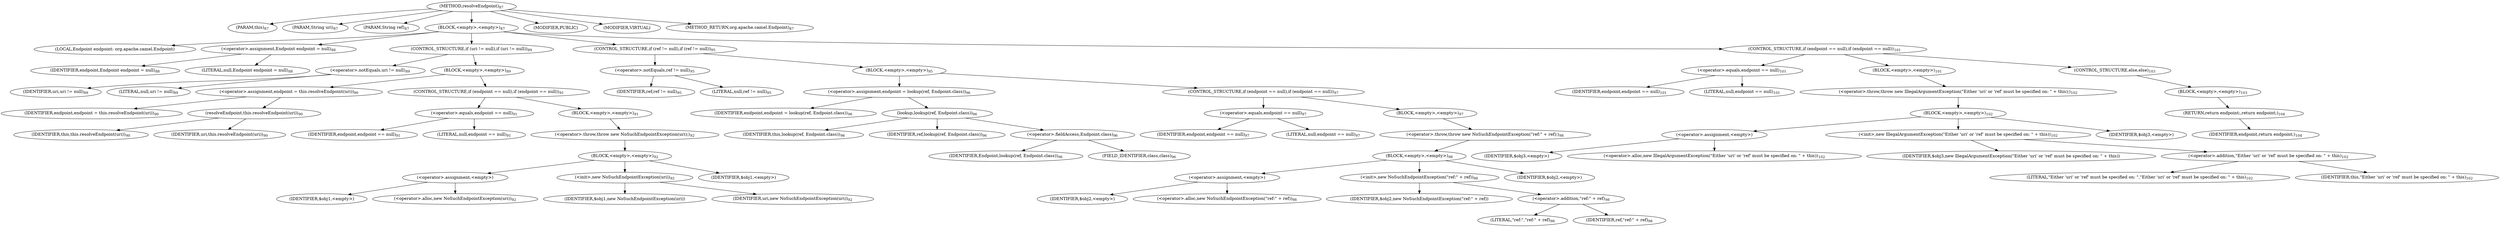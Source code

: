digraph "resolveEndpoint" {  
"165" [label = <(METHOD,resolveEndpoint)<SUB>87</SUB>> ]
"14" [label = <(PARAM,this)<SUB>87</SUB>> ]
"166" [label = <(PARAM,String uri)<SUB>87</SUB>> ]
"167" [label = <(PARAM,String ref)<SUB>87</SUB>> ]
"168" [label = <(BLOCK,&lt;empty&gt;,&lt;empty&gt;)<SUB>87</SUB>> ]
"169" [label = <(LOCAL,Endpoint endpoint: org.apache.camel.Endpoint)> ]
"170" [label = <(&lt;operator&gt;.assignment,Endpoint endpoint = null)<SUB>88</SUB>> ]
"171" [label = <(IDENTIFIER,endpoint,Endpoint endpoint = null)<SUB>88</SUB>> ]
"172" [label = <(LITERAL,null,Endpoint endpoint = null)<SUB>88</SUB>> ]
"173" [label = <(CONTROL_STRUCTURE,if (uri != null),if (uri != null))<SUB>89</SUB>> ]
"174" [label = <(&lt;operator&gt;.notEquals,uri != null)<SUB>89</SUB>> ]
"175" [label = <(IDENTIFIER,uri,uri != null)<SUB>89</SUB>> ]
"176" [label = <(LITERAL,null,uri != null)<SUB>89</SUB>> ]
"177" [label = <(BLOCK,&lt;empty&gt;,&lt;empty&gt;)<SUB>89</SUB>> ]
"178" [label = <(&lt;operator&gt;.assignment,endpoint = this.resolveEndpoint(uri))<SUB>90</SUB>> ]
"179" [label = <(IDENTIFIER,endpoint,endpoint = this.resolveEndpoint(uri))<SUB>90</SUB>> ]
"180" [label = <(resolveEndpoint,this.resolveEndpoint(uri))<SUB>90</SUB>> ]
"13" [label = <(IDENTIFIER,this,this.resolveEndpoint(uri))<SUB>90</SUB>> ]
"181" [label = <(IDENTIFIER,uri,this.resolveEndpoint(uri))<SUB>90</SUB>> ]
"182" [label = <(CONTROL_STRUCTURE,if (endpoint == null),if (endpoint == null))<SUB>91</SUB>> ]
"183" [label = <(&lt;operator&gt;.equals,endpoint == null)<SUB>91</SUB>> ]
"184" [label = <(IDENTIFIER,endpoint,endpoint == null)<SUB>91</SUB>> ]
"185" [label = <(LITERAL,null,endpoint == null)<SUB>91</SUB>> ]
"186" [label = <(BLOCK,&lt;empty&gt;,&lt;empty&gt;)<SUB>91</SUB>> ]
"187" [label = <(&lt;operator&gt;.throw,throw new NoSuchEndpointException(uri);)<SUB>92</SUB>> ]
"188" [label = <(BLOCK,&lt;empty&gt;,&lt;empty&gt;)<SUB>92</SUB>> ]
"189" [label = <(&lt;operator&gt;.assignment,&lt;empty&gt;)> ]
"190" [label = <(IDENTIFIER,$obj1,&lt;empty&gt;)> ]
"191" [label = <(&lt;operator&gt;.alloc,new NoSuchEndpointException(uri))<SUB>92</SUB>> ]
"192" [label = <(&lt;init&gt;,new NoSuchEndpointException(uri))<SUB>92</SUB>> ]
"193" [label = <(IDENTIFIER,$obj1,new NoSuchEndpointException(uri))> ]
"194" [label = <(IDENTIFIER,uri,new NoSuchEndpointException(uri))<SUB>92</SUB>> ]
"195" [label = <(IDENTIFIER,$obj1,&lt;empty&gt;)> ]
"196" [label = <(CONTROL_STRUCTURE,if (ref != null),if (ref != null))<SUB>95</SUB>> ]
"197" [label = <(&lt;operator&gt;.notEquals,ref != null)<SUB>95</SUB>> ]
"198" [label = <(IDENTIFIER,ref,ref != null)<SUB>95</SUB>> ]
"199" [label = <(LITERAL,null,ref != null)<SUB>95</SUB>> ]
"200" [label = <(BLOCK,&lt;empty&gt;,&lt;empty&gt;)<SUB>95</SUB>> ]
"201" [label = <(&lt;operator&gt;.assignment,endpoint = lookup(ref, Endpoint.class))<SUB>96</SUB>> ]
"202" [label = <(IDENTIFIER,endpoint,endpoint = lookup(ref, Endpoint.class))<SUB>96</SUB>> ]
"203" [label = <(lookup,lookup(ref, Endpoint.class))<SUB>96</SUB>> ]
"15" [label = <(IDENTIFIER,this,lookup(ref, Endpoint.class))<SUB>96</SUB>> ]
"204" [label = <(IDENTIFIER,ref,lookup(ref, Endpoint.class))<SUB>96</SUB>> ]
"205" [label = <(&lt;operator&gt;.fieldAccess,Endpoint.class)<SUB>96</SUB>> ]
"206" [label = <(IDENTIFIER,Endpoint,lookup(ref, Endpoint.class))<SUB>96</SUB>> ]
"207" [label = <(FIELD_IDENTIFIER,class,class)<SUB>96</SUB>> ]
"208" [label = <(CONTROL_STRUCTURE,if (endpoint == null),if (endpoint == null))<SUB>97</SUB>> ]
"209" [label = <(&lt;operator&gt;.equals,endpoint == null)<SUB>97</SUB>> ]
"210" [label = <(IDENTIFIER,endpoint,endpoint == null)<SUB>97</SUB>> ]
"211" [label = <(LITERAL,null,endpoint == null)<SUB>97</SUB>> ]
"212" [label = <(BLOCK,&lt;empty&gt;,&lt;empty&gt;)<SUB>97</SUB>> ]
"213" [label = <(&lt;operator&gt;.throw,throw new NoSuchEndpointException(&quot;ref:&quot; + ref);)<SUB>98</SUB>> ]
"214" [label = <(BLOCK,&lt;empty&gt;,&lt;empty&gt;)<SUB>98</SUB>> ]
"215" [label = <(&lt;operator&gt;.assignment,&lt;empty&gt;)> ]
"216" [label = <(IDENTIFIER,$obj2,&lt;empty&gt;)> ]
"217" [label = <(&lt;operator&gt;.alloc,new NoSuchEndpointException(&quot;ref:&quot; + ref))<SUB>98</SUB>> ]
"218" [label = <(&lt;init&gt;,new NoSuchEndpointException(&quot;ref:&quot; + ref))<SUB>98</SUB>> ]
"219" [label = <(IDENTIFIER,$obj2,new NoSuchEndpointException(&quot;ref:&quot; + ref))> ]
"220" [label = <(&lt;operator&gt;.addition,&quot;ref:&quot; + ref)<SUB>98</SUB>> ]
"221" [label = <(LITERAL,&quot;ref:&quot;,&quot;ref:&quot; + ref)<SUB>98</SUB>> ]
"222" [label = <(IDENTIFIER,ref,&quot;ref:&quot; + ref)<SUB>98</SUB>> ]
"223" [label = <(IDENTIFIER,$obj2,&lt;empty&gt;)> ]
"224" [label = <(CONTROL_STRUCTURE,if (endpoint == null),if (endpoint == null))<SUB>101</SUB>> ]
"225" [label = <(&lt;operator&gt;.equals,endpoint == null)<SUB>101</SUB>> ]
"226" [label = <(IDENTIFIER,endpoint,endpoint == null)<SUB>101</SUB>> ]
"227" [label = <(LITERAL,null,endpoint == null)<SUB>101</SUB>> ]
"228" [label = <(BLOCK,&lt;empty&gt;,&lt;empty&gt;)<SUB>101</SUB>> ]
"229" [label = <(&lt;operator&gt;.throw,throw new IllegalArgumentException(&quot;Either 'uri' or 'ref' must be specified on: &quot; + this);)<SUB>102</SUB>> ]
"230" [label = <(BLOCK,&lt;empty&gt;,&lt;empty&gt;)<SUB>102</SUB>> ]
"231" [label = <(&lt;operator&gt;.assignment,&lt;empty&gt;)> ]
"232" [label = <(IDENTIFIER,$obj3,&lt;empty&gt;)> ]
"233" [label = <(&lt;operator&gt;.alloc,new IllegalArgumentException(&quot;Either 'uri' or 'ref' must be specified on: &quot; + this))<SUB>102</SUB>> ]
"234" [label = <(&lt;init&gt;,new IllegalArgumentException(&quot;Either 'uri' or 'ref' must be specified on: &quot; + this))<SUB>102</SUB>> ]
"235" [label = <(IDENTIFIER,$obj3,new IllegalArgumentException(&quot;Either 'uri' or 'ref' must be specified on: &quot; + this))> ]
"236" [label = <(&lt;operator&gt;.addition,&quot;Either 'uri' or 'ref' must be specified on: &quot; + this)<SUB>102</SUB>> ]
"237" [label = <(LITERAL,&quot;Either 'uri' or 'ref' must be specified on: &quot;,&quot;Either 'uri' or 'ref' must be specified on: &quot; + this)<SUB>102</SUB>> ]
"16" [label = <(IDENTIFIER,this,&quot;Either 'uri' or 'ref' must be specified on: &quot; + this)<SUB>102</SUB>> ]
"238" [label = <(IDENTIFIER,$obj3,&lt;empty&gt;)> ]
"239" [label = <(CONTROL_STRUCTURE,else,else)<SUB>103</SUB>> ]
"240" [label = <(BLOCK,&lt;empty&gt;,&lt;empty&gt;)<SUB>103</SUB>> ]
"241" [label = <(RETURN,return endpoint;,return endpoint;)<SUB>104</SUB>> ]
"242" [label = <(IDENTIFIER,endpoint,return endpoint;)<SUB>104</SUB>> ]
"243" [label = <(MODIFIER,PUBLIC)> ]
"244" [label = <(MODIFIER,VIRTUAL)> ]
"245" [label = <(METHOD_RETURN,org.apache.camel.Endpoint)<SUB>87</SUB>> ]
  "165" -> "14" 
  "165" -> "166" 
  "165" -> "167" 
  "165" -> "168" 
  "165" -> "243" 
  "165" -> "244" 
  "165" -> "245" 
  "168" -> "169" 
  "168" -> "170" 
  "168" -> "173" 
  "168" -> "196" 
  "168" -> "224" 
  "170" -> "171" 
  "170" -> "172" 
  "173" -> "174" 
  "173" -> "177" 
  "174" -> "175" 
  "174" -> "176" 
  "177" -> "178" 
  "177" -> "182" 
  "178" -> "179" 
  "178" -> "180" 
  "180" -> "13" 
  "180" -> "181" 
  "182" -> "183" 
  "182" -> "186" 
  "183" -> "184" 
  "183" -> "185" 
  "186" -> "187" 
  "187" -> "188" 
  "188" -> "189" 
  "188" -> "192" 
  "188" -> "195" 
  "189" -> "190" 
  "189" -> "191" 
  "192" -> "193" 
  "192" -> "194" 
  "196" -> "197" 
  "196" -> "200" 
  "197" -> "198" 
  "197" -> "199" 
  "200" -> "201" 
  "200" -> "208" 
  "201" -> "202" 
  "201" -> "203" 
  "203" -> "15" 
  "203" -> "204" 
  "203" -> "205" 
  "205" -> "206" 
  "205" -> "207" 
  "208" -> "209" 
  "208" -> "212" 
  "209" -> "210" 
  "209" -> "211" 
  "212" -> "213" 
  "213" -> "214" 
  "214" -> "215" 
  "214" -> "218" 
  "214" -> "223" 
  "215" -> "216" 
  "215" -> "217" 
  "218" -> "219" 
  "218" -> "220" 
  "220" -> "221" 
  "220" -> "222" 
  "224" -> "225" 
  "224" -> "228" 
  "224" -> "239" 
  "225" -> "226" 
  "225" -> "227" 
  "228" -> "229" 
  "229" -> "230" 
  "230" -> "231" 
  "230" -> "234" 
  "230" -> "238" 
  "231" -> "232" 
  "231" -> "233" 
  "234" -> "235" 
  "234" -> "236" 
  "236" -> "237" 
  "236" -> "16" 
  "239" -> "240" 
  "240" -> "241" 
  "241" -> "242" 
}
